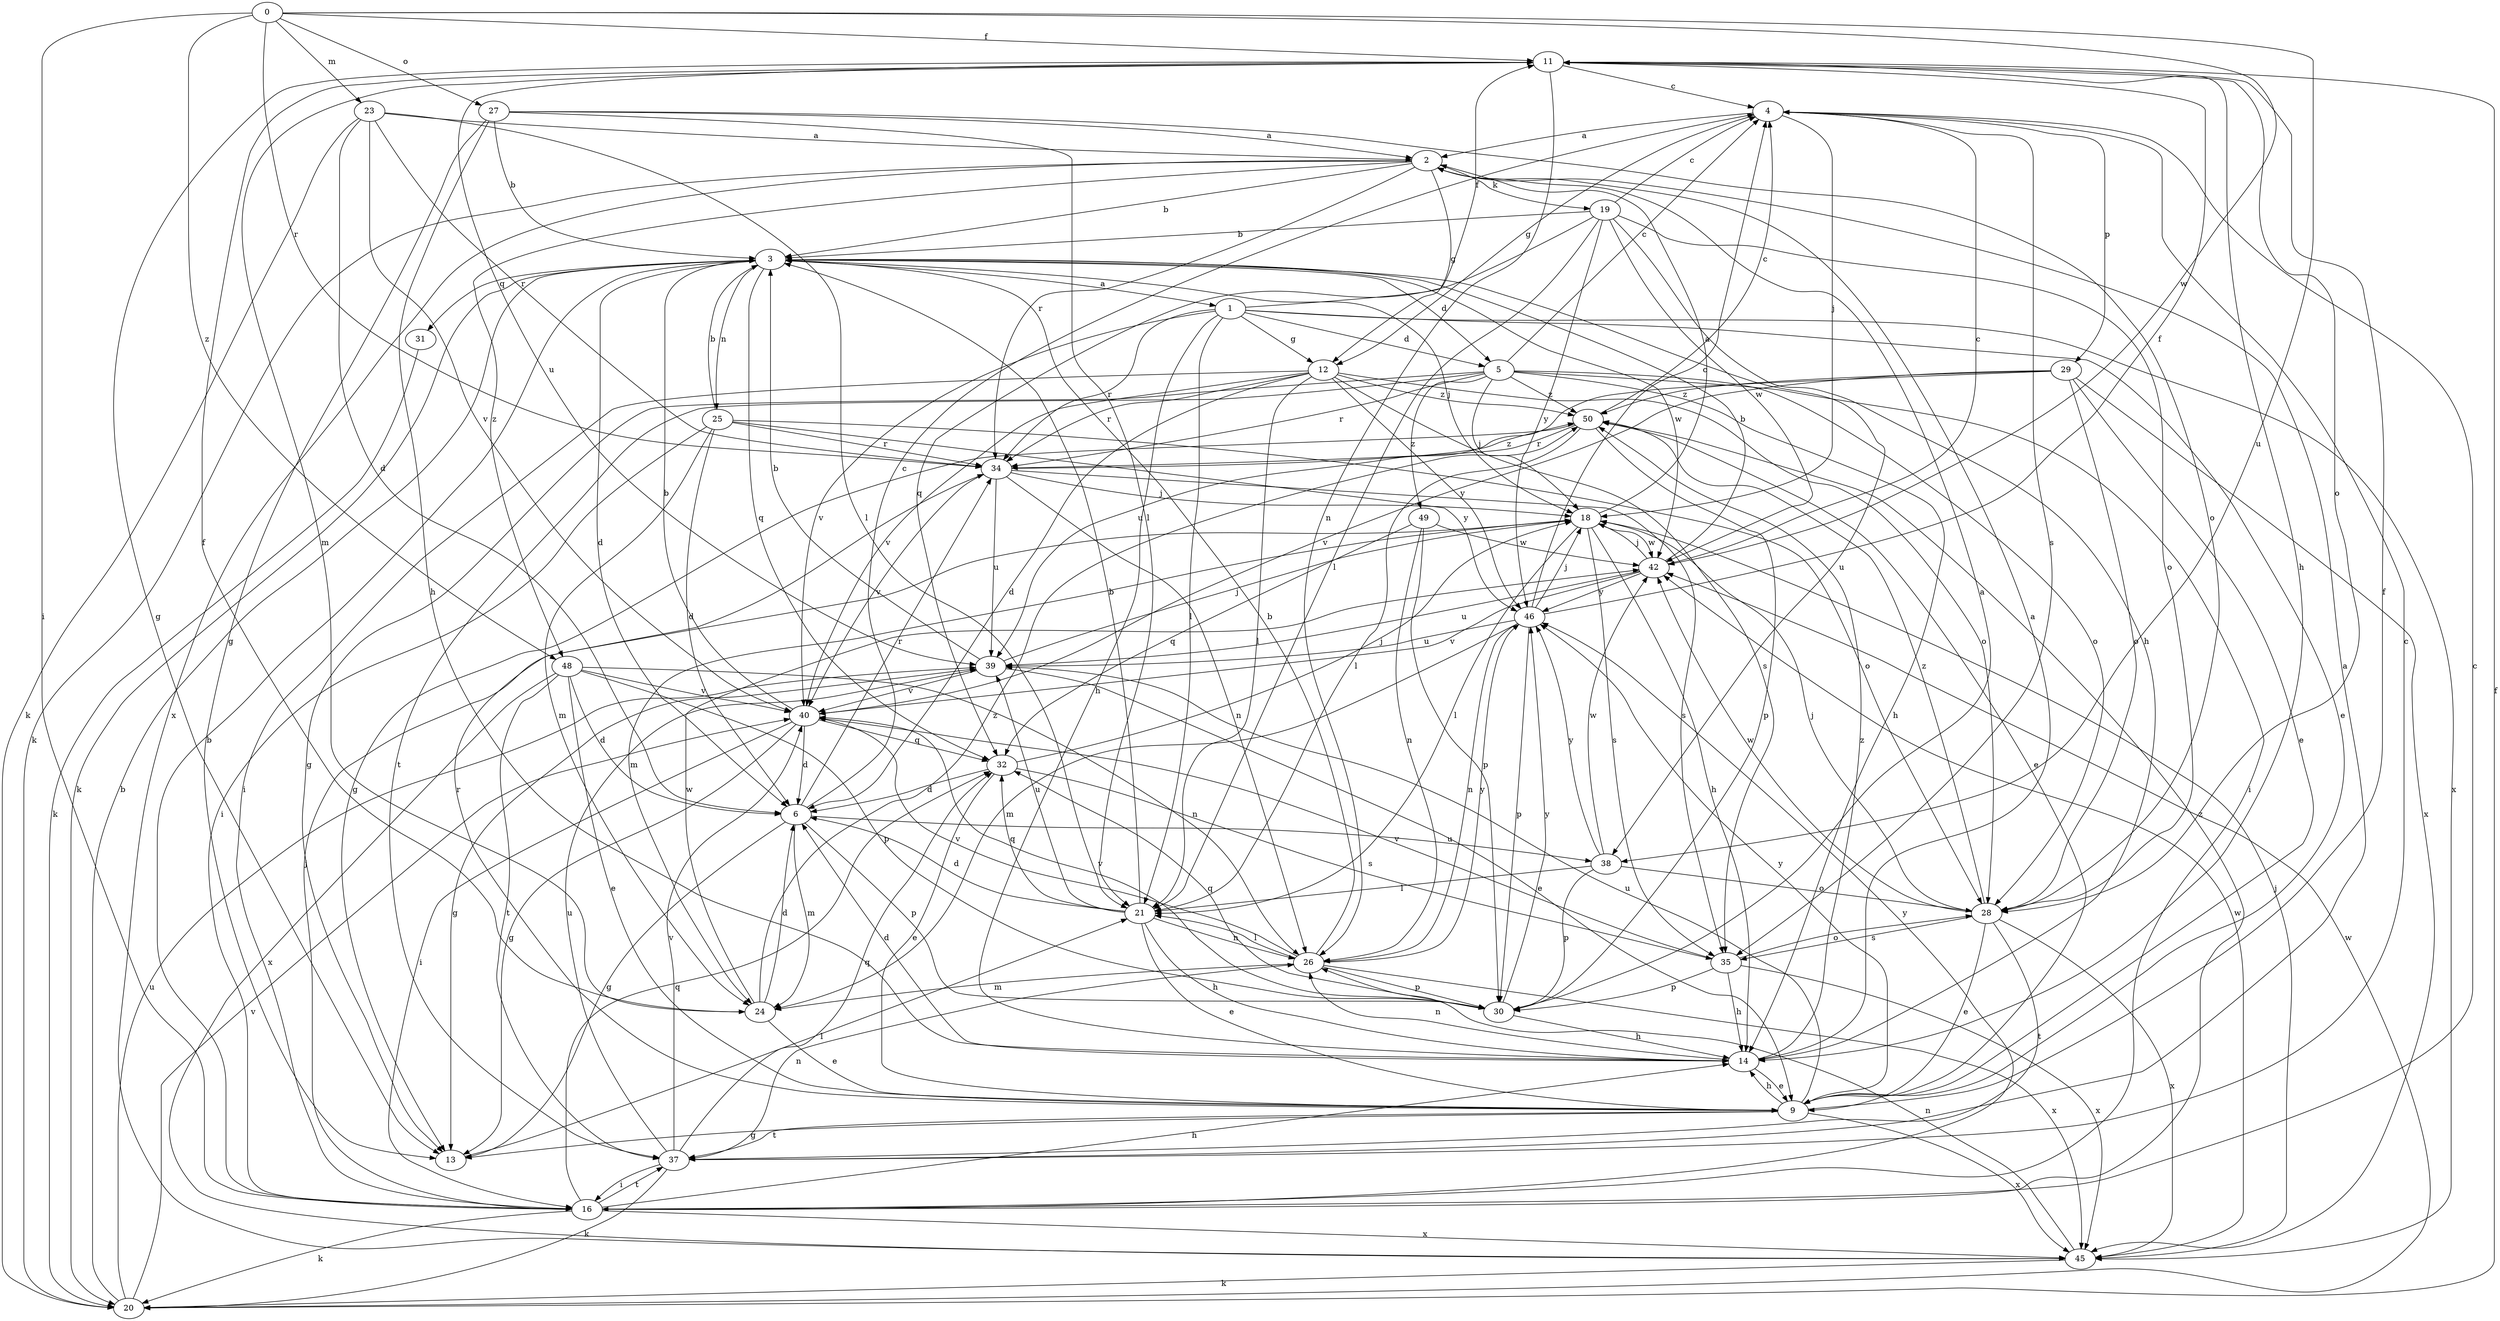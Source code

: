 strict digraph  {
0;
1;
2;
3;
4;
5;
6;
9;
11;
12;
13;
14;
16;
18;
19;
20;
21;
23;
24;
25;
26;
27;
28;
29;
30;
31;
32;
34;
35;
37;
38;
39;
40;
42;
45;
46;
48;
49;
50;
0 -> 11  [label=f];
0 -> 16  [label=i];
0 -> 23  [label=m];
0 -> 27  [label=o];
0 -> 34  [label=r];
0 -> 38  [label=u];
0 -> 42  [label=w];
0 -> 48  [label=z];
1 -> 5  [label=d];
1 -> 9  [label=e];
1 -> 11  [label=f];
1 -> 12  [label=g];
1 -> 14  [label=h];
1 -> 21  [label=l];
1 -> 34  [label=r];
1 -> 40  [label=v];
1 -> 45  [label=x];
2 -> 3  [label=b];
2 -> 12  [label=g];
2 -> 19  [label=k];
2 -> 20  [label=k];
2 -> 34  [label=r];
2 -> 45  [label=x];
2 -> 48  [label=z];
3 -> 1  [label=a];
3 -> 5  [label=d];
3 -> 6  [label=d];
3 -> 18  [label=j];
3 -> 20  [label=k];
3 -> 25  [label=n];
3 -> 31  [label=q];
3 -> 32  [label=q];
3 -> 38  [label=u];
3 -> 42  [label=w];
4 -> 2  [label=a];
4 -> 12  [label=g];
4 -> 18  [label=j];
4 -> 29  [label=p];
4 -> 35  [label=s];
5 -> 4  [label=c];
5 -> 13  [label=g];
5 -> 14  [label=h];
5 -> 16  [label=i];
5 -> 18  [label=j];
5 -> 28  [label=o];
5 -> 34  [label=r];
5 -> 37  [label=t];
5 -> 49  [label=z];
5 -> 50  [label=z];
6 -> 4  [label=c];
6 -> 13  [label=g];
6 -> 24  [label=m];
6 -> 30  [label=p];
6 -> 34  [label=r];
6 -> 38  [label=u];
9 -> 11  [label=f];
9 -> 13  [label=g];
9 -> 14  [label=h];
9 -> 34  [label=r];
9 -> 37  [label=t];
9 -> 39  [label=u];
9 -> 45  [label=x];
9 -> 46  [label=y];
11 -> 4  [label=c];
11 -> 13  [label=g];
11 -> 14  [label=h];
11 -> 24  [label=m];
11 -> 26  [label=n];
11 -> 28  [label=o];
11 -> 39  [label=u];
12 -> 6  [label=d];
12 -> 16  [label=i];
12 -> 21  [label=l];
12 -> 28  [label=o];
12 -> 34  [label=r];
12 -> 35  [label=s];
12 -> 40  [label=v];
12 -> 46  [label=y];
12 -> 50  [label=z];
13 -> 21  [label=l];
14 -> 2  [label=a];
14 -> 6  [label=d];
14 -> 9  [label=e];
14 -> 26  [label=n];
14 -> 50  [label=z];
16 -> 3  [label=b];
16 -> 4  [label=c];
16 -> 14  [label=h];
16 -> 18  [label=j];
16 -> 20  [label=k];
16 -> 32  [label=q];
16 -> 37  [label=t];
16 -> 45  [label=x];
16 -> 46  [label=y];
16 -> 50  [label=z];
18 -> 2  [label=a];
18 -> 14  [label=h];
18 -> 21  [label=l];
18 -> 24  [label=m];
18 -> 35  [label=s];
18 -> 42  [label=w];
19 -> 3  [label=b];
19 -> 4  [label=c];
19 -> 14  [label=h];
19 -> 21  [label=l];
19 -> 28  [label=o];
19 -> 32  [label=q];
19 -> 42  [label=w];
19 -> 46  [label=y];
20 -> 3  [label=b];
20 -> 11  [label=f];
20 -> 39  [label=u];
20 -> 40  [label=v];
20 -> 42  [label=w];
21 -> 3  [label=b];
21 -> 6  [label=d];
21 -> 9  [label=e];
21 -> 14  [label=h];
21 -> 26  [label=n];
21 -> 32  [label=q];
21 -> 39  [label=u];
23 -> 2  [label=a];
23 -> 6  [label=d];
23 -> 20  [label=k];
23 -> 21  [label=l];
23 -> 34  [label=r];
23 -> 40  [label=v];
24 -> 6  [label=d];
24 -> 9  [label=e];
24 -> 11  [label=f];
24 -> 42  [label=w];
24 -> 50  [label=z];
25 -> 3  [label=b];
25 -> 6  [label=d];
25 -> 16  [label=i];
25 -> 24  [label=m];
25 -> 28  [label=o];
25 -> 34  [label=r];
25 -> 46  [label=y];
26 -> 3  [label=b];
26 -> 21  [label=l];
26 -> 24  [label=m];
26 -> 30  [label=p];
26 -> 40  [label=v];
26 -> 45  [label=x];
26 -> 46  [label=y];
27 -> 2  [label=a];
27 -> 3  [label=b];
27 -> 13  [label=g];
27 -> 14  [label=h];
27 -> 21  [label=l];
27 -> 28  [label=o];
28 -> 9  [label=e];
28 -> 18  [label=j];
28 -> 35  [label=s];
28 -> 37  [label=t];
28 -> 42  [label=w];
28 -> 45  [label=x];
28 -> 50  [label=z];
29 -> 9  [label=e];
29 -> 28  [label=o];
29 -> 39  [label=u];
29 -> 40  [label=v];
29 -> 45  [label=x];
29 -> 50  [label=z];
30 -> 2  [label=a];
30 -> 14  [label=h];
30 -> 32  [label=q];
30 -> 40  [label=v];
30 -> 46  [label=y];
31 -> 20  [label=k];
32 -> 6  [label=d];
32 -> 9  [label=e];
32 -> 18  [label=j];
32 -> 35  [label=s];
34 -> 18  [label=j];
34 -> 26  [label=n];
34 -> 35  [label=s];
34 -> 39  [label=u];
34 -> 40  [label=v];
34 -> 50  [label=z];
35 -> 14  [label=h];
35 -> 28  [label=o];
35 -> 30  [label=p];
35 -> 40  [label=v];
35 -> 45  [label=x];
37 -> 2  [label=a];
37 -> 4  [label=c];
37 -> 16  [label=i];
37 -> 20  [label=k];
37 -> 26  [label=n];
37 -> 32  [label=q];
37 -> 39  [label=u];
37 -> 40  [label=v];
38 -> 21  [label=l];
38 -> 28  [label=o];
38 -> 30  [label=p];
38 -> 42  [label=w];
38 -> 46  [label=y];
39 -> 3  [label=b];
39 -> 9  [label=e];
39 -> 13  [label=g];
39 -> 18  [label=j];
39 -> 40  [label=v];
40 -> 3  [label=b];
40 -> 6  [label=d];
40 -> 13  [label=g];
40 -> 16  [label=i];
40 -> 32  [label=q];
42 -> 3  [label=b];
42 -> 4  [label=c];
42 -> 18  [label=j];
42 -> 39  [label=u];
42 -> 40  [label=v];
42 -> 46  [label=y];
45 -> 18  [label=j];
45 -> 20  [label=k];
45 -> 26  [label=n];
45 -> 42  [label=w];
46 -> 4  [label=c];
46 -> 11  [label=f];
46 -> 18  [label=j];
46 -> 24  [label=m];
46 -> 26  [label=n];
46 -> 30  [label=p];
46 -> 39  [label=u];
48 -> 6  [label=d];
48 -> 9  [label=e];
48 -> 26  [label=n];
48 -> 30  [label=p];
48 -> 37  [label=t];
48 -> 40  [label=v];
48 -> 45  [label=x];
49 -> 26  [label=n];
49 -> 30  [label=p];
49 -> 32  [label=q];
49 -> 42  [label=w];
50 -> 4  [label=c];
50 -> 9  [label=e];
50 -> 13  [label=g];
50 -> 21  [label=l];
50 -> 30  [label=p];
50 -> 34  [label=r];
}
